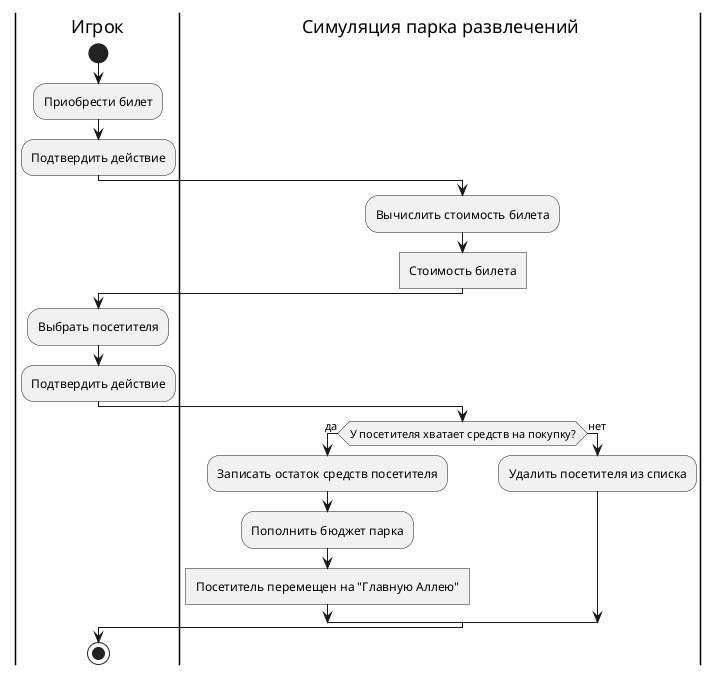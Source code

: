 @startuml buy-ticket
skinparam ConditionEndStyle hline
|Игрок|
start
:Приобрести билет;
:Подтвердить действие;
|Симуляция парка развлечений|
:Вычислить стоимость билета;
:Cтоимость билета]
|Игрок|
:Выбрать посетителя;
:Подтвердить действие;
|Симуляция парка развлечений|
if (У посетителя хватает средств на покупку?) then (да)
:Записать остаток средств посетителя;
:Пополнить бюджет парка;
:Посетитель перемещен на "Главную Аллею"]
else (нет)
|Симуляция парка развлечений|
:Удалить посетителя из списка;
endif
|Игрок|
stop
@enduml